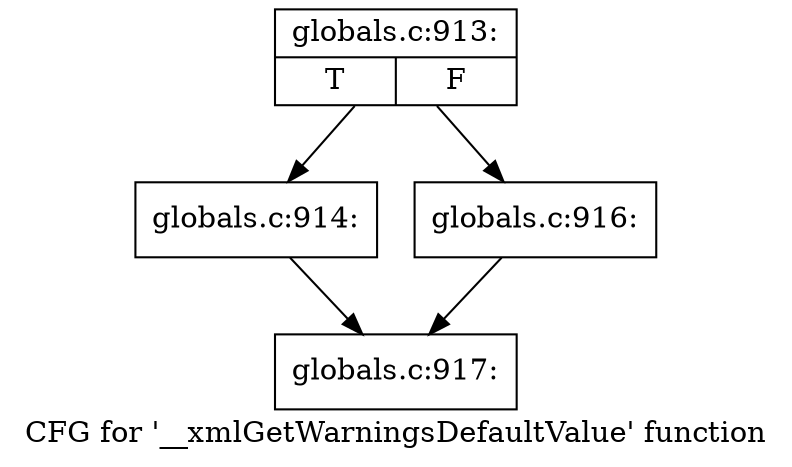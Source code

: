 digraph "CFG for '__xmlGetWarningsDefaultValue' function" {
	label="CFG for '__xmlGetWarningsDefaultValue' function";

	Node0x5624fdb3d8b0 [shape=record,label="{globals.c:913:|{<s0>T|<s1>F}}"];
	Node0x5624fdb3d8b0 -> Node0x5624fdaef720;
	Node0x5624fdb3d8b0 -> Node0x5624fdaef7c0;
	Node0x5624fdaef720 [shape=record,label="{globals.c:914:}"];
	Node0x5624fdaef720 -> Node0x5624fdaef690;
	Node0x5624fdaef7c0 [shape=record,label="{globals.c:916:}"];
	Node0x5624fdaef7c0 -> Node0x5624fdaef690;
	Node0x5624fdaef690 [shape=record,label="{globals.c:917:}"];
}
